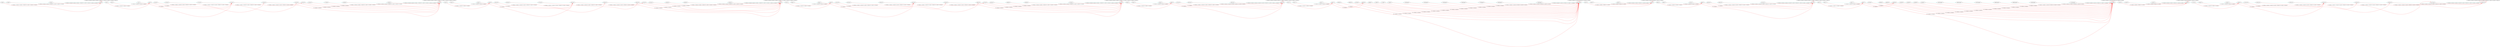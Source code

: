 digraph G { 
rankdir=LR 
"1:(f m7)"; 
"2:(f m7)"; 
"3:(f m7)"; 
"4:(f m7)"; 
"5:(g 7)"; 
"6:(g 7)"; 
"7:(g 7)"; 
"8:(g 7)"; 
"9:(c m7)"; 
"10:(c m7)"; 
"11:(c m7)"; 
"12:(c m7)"; 
"13:(c m7)"; 
"14:(c m7)"; 
"15:(c m7)"; 
"16:(c m7)"; 
"17:(f m7)"; 
"18:(f m7)"; 
"19:(f m7)"; 
"20:(f m7)"; 
"21:(g 7)"; 
"22:(g 7)"; 
"23:(g 7)"; 
"24:(g 7)"; 
"25:(c m7)"; 
"26:(c m7)"; 
"27:(c m7)"; 
"28:(c m7)"; 
"29:(c m7)"; 
"30:(c m7)"; 
"31:(c m7)"; 
"32:(c m7)"; 
"33:(f m7)"; 
"34:(f m7)"; 
"35:(f m7)"; 
"36:(f m7)"; 
"37:(g 7)"; 
"38:(g 7)"; 
"39:(g 7)"; 
"40:(g 7)"; 
"41:(c m7)"; 
"42:(c m7)"; 
"43:(c m7)"; 
"44:(c m7)"; 
"45:(c m7)"; 
"46:(c m7)"; 
"47:(c m7)"; 
"48:(c m7)"; 
"49:(f m7)"; 
"50:(f m7)"; 
"51:(f m7)"; 
"52:(f m7)"; 
"53:(g 7)"; 
"54:(g 7)"; 
"55:(g 7)"; 
"56:(g 7)"; 
"57:(c m7)"; 
"58:(c m7)"; 
"59:(c m7)"; 
"60:(c m7)"; 
"61:(c 7)"; 
"62:(c 7)"; 
"63:(c 7)"; 
"64:(c 7)"; 
"65:(f m7)"; 
"66:(f m7)"; 
"67:(f m7)"; 
"68:(f m7)"; 
"69:(bb 7)"; 
"70:(bb 7)"; 
"71:(bb 7)"; 
"72:(bb 7)"; 
"73:(eb maj7)"; 
"74:(eb maj7)"; 
"75:(eb maj7)"; 
"76:(eb maj7)"; 
"77:(ab maj7)"; 
"78:(ab maj7)"; 
"79:(ab maj7)"; 
"80:(ab maj7)"; 
"81:(d 7)"; 
"82:(d 7)"; 
"83:(d 7)"; 
"84:(d 7)"; 
"85:(g 7)"; 
"86:(g 7)"; 
"87:(g 7)"; 
"88:(g 7)"; 
"89:(c m7)"; 
"90:(c m7)"; 
"91:(c m7)"; 
"92:(c m7)"; 
"93:(c 7)"; 
"94:(c 7)"; 
"95:(c 7)"; 
"96:(c 7)"; 
"97:(f m7)"; 
"98:(f m7)"; 
"99:(f m7)"; 
"100:(f m7)"; 
"101:(bb 7)"; 
"102:(bb 7)"; 
"103:(bb 7)"; 
"104:(bb 7)"; 
"105:(eb maj7)"; 
"106:(eb maj7)"; 
"107:(eb maj7)"; 
"108:(eb maj7)"; 
"109:(ab maj7)"; 
"110:(ab maj7)"; 
"111:(ab maj7)"; 
"112:(ab maj7)"; 
"113:(d 7)"; 
"114:(d 7)"; 
"115:(d 7)"; 
"116:(d 7)"; 
"117:(g 7)"; 
"118:(g 7)"; 
"119:(g 7)"; 
"120:(g 7)"; 
"121:(c m7)"; 
"122:(c m7)"; 
"123:(c m7)"; 
"124:(c m7)"; 
"125:(c m7)"; 
"126:(c m7)"; 
"127:(c m7)"; 
"128:(c m7)"; 
"1:(f m7)" -> "2:(f m7)" [color="turquoise", constraint=true];
"2:(f m7)" -> "3:(f m7)" [color="turquoise", constraint=true];
"3:(f m7)" -> "4:(f m7)" [color="turquoise", constraint=true];
"4:(f m7)" -> "5:(g 7)" [color="turquoise", constraint=true];
"5:(g 7)" -> "6:(g 7)" [color="turquoise", constraint=true];
"6:(g 7)" -> "7:(g 7)" [color="turquoise", constraint=true];
"7:(g 7)" -> "8:(g 7)" [color="turquoise", constraint=true];
"8:(g 7)" -> "9:(c m7)" [color="turquoise", constraint=true];
"9:(c m7)" -> "10:(c m7)" [color="turquoise", constraint=true];
"10:(c m7)" -> "11:(c m7)" [color="turquoise", constraint=true];
"11:(c m7)" -> "12:(c m7)" [color="turquoise", constraint=true];
"12:(c m7)" -> "13:(c m7)" [color="turquoise", constraint=true];
"13:(c m7)" -> "14:(c m7)" [color="turquoise", constraint=true];
"14:(c m7)" -> "15:(c m7)" [color="turquoise", constraint=true];
"15:(c m7)" -> "16:(c m7)" [color="turquoise", constraint=true];
"16:(c m7)" -> "17:(f m7)" [color="turquoise", constraint=true];
"17:(f m7)" -> "18:(f m7)" [color="turquoise", constraint=true];
"18:(f m7)" -> "19:(f m7)" [color="turquoise", constraint=true];
"19:(f m7)" -> "20:(f m7)" [color="turquoise", constraint=true];
"20:(f m7)" -> "21:(g 7)" [color="turquoise", constraint=true];
"21:(g 7)" -> "22:(g 7)" [color="turquoise", constraint=true];
"22:(g 7)" -> "23:(g 7)" [color="turquoise", constraint=true];
"23:(g 7)" -> "24:(g 7)" [color="turquoise", constraint=true];
"24:(g 7)" -> "25:(c m7)" [color="turquoise", constraint=true];
"25:(c m7)" -> "26:(c m7)" [color="turquoise", constraint=true];
"26:(c m7)" -> "27:(c m7)" [color="turquoise", constraint=true];
"27:(c m7)" -> "28:(c m7)" [color="turquoise", constraint=true];
"28:(c m7)" -> "29:(c m7)" [color="turquoise", constraint=true];
"29:(c m7)" -> "30:(c m7)" [color="turquoise", constraint=true];
"30:(c m7)" -> "31:(c m7)" [color="turquoise", constraint=true];
"31:(c m7)" -> "32:(c m7)" [color="turquoise", constraint=true];
"32:(c m7)" -> "33:(f m7)" [color="turquoise", constraint=true];
"33:(f m7)" -> "34:(f m7)" [color="turquoise", constraint=true];
"34:(f m7)" -> "35:(f m7)" [color="turquoise", constraint=true];
"35:(f m7)" -> "36:(f m7)" [color="turquoise", constraint=true];
"36:(f m7)" -> "37:(g 7)" [color="turquoise", constraint=true];
"37:(g 7)" -> "38:(g 7)" [color="turquoise", constraint=true];
"38:(g 7)" -> "39:(g 7)" [color="turquoise", constraint=true];
"39:(g 7)" -> "40:(g 7)" [color="turquoise", constraint=true];
"40:(g 7)" -> "41:(c m7)" [color="turquoise", constraint=true];
"41:(c m7)" -> "42:(c m7)" [color="turquoise", constraint=true];
"42:(c m7)" -> "43:(c m7)" [color="turquoise", constraint=true];
"43:(c m7)" -> "44:(c m7)" [color="turquoise", constraint=true];
"44:(c m7)" -> "45:(c m7)" [color="turquoise", constraint=true];
"45:(c m7)" -> "46:(c m7)" [color="turquoise", constraint=true];
"46:(c m7)" -> "47:(c m7)" [color="turquoise", constraint=true];
"47:(c m7)" -> "48:(c m7)" [color="turquoise", constraint=true];
"48:(c m7)" -> "49:(f m7)" [color="turquoise", constraint=true];
"49:(f m7)" -> "50:(f m7)" [color="turquoise", constraint=true];
"50:(f m7)" -> "51:(f m7)" [color="turquoise", constraint=true];
"51:(f m7)" -> "52:(f m7)" [color="turquoise", constraint=true];
"52:(f m7)" -> "53:(g 7)" [color="turquoise", constraint=true];
"53:(g 7)" -> "54:(g 7)" [color="turquoise", constraint=true];
"54:(g 7)" -> "55:(g 7)" [color="turquoise", constraint=true];
"55:(g 7)" -> "56:(g 7)" [color="turquoise", constraint=true];
"56:(g 7)" -> "57:(c m7)" [color="turquoise", constraint=true];
"57:(c m7)" -> "58:(c m7)" [color="turquoise", constraint=true];
"58:(c m7)" -> "59:(c m7)" [color="turquoise", constraint=true];
"59:(c m7)" -> "60:(c m7)" [color="turquoise", constraint=true];
"60:(c m7)" -> "61:(c 7)" [color="turquoise", constraint=true];
"61:(c 7)" -> "62:(c 7)" [color="turquoise", constraint=true];
"62:(c 7)" -> "63:(c 7)" [color="turquoise", constraint=true];
"63:(c 7)" -> "64:(c 7)" [color="turquoise", constraint=true];
"64:(c 7)" -> "65:(f m7)" [color="turquoise", constraint=true];
"65:(f m7)" -> "66:(f m7)" [color="turquoise", constraint=true];
"66:(f m7)" -> "67:(f m7)" [color="turquoise", constraint=true];
"67:(f m7)" -> "68:(f m7)" [color="turquoise", constraint=true];
"68:(f m7)" -> "69:(bb 7)" [color="turquoise", constraint=true];
"69:(bb 7)" -> "70:(bb 7)" [color="turquoise", constraint=true];
"70:(bb 7)" -> "71:(bb 7)" [color="turquoise", constraint=true];
"71:(bb 7)" -> "72:(bb 7)" [color="turquoise", constraint=true];
"72:(bb 7)" -> "73:(eb maj7)" [color="turquoise", constraint=true];
"73:(eb maj7)" -> "74:(eb maj7)" [color="turquoise", constraint=true];
"74:(eb maj7)" -> "75:(eb maj7)" [color="turquoise", constraint=true];
"75:(eb maj7)" -> "76:(eb maj7)" [color="turquoise", constraint=true];
"76:(eb maj7)" -> "77:(ab maj7)" [color="turquoise", constraint=true];
"77:(ab maj7)" -> "78:(ab maj7)" [color="turquoise", constraint=true];
"78:(ab maj7)" -> "79:(ab maj7)" [color="turquoise", constraint=true];
"79:(ab maj7)" -> "80:(ab maj7)" [color="turquoise", constraint=true];
"80:(ab maj7)" -> "81:(d 7)" [color="turquoise", constraint=true];
"81:(d 7)" -> "82:(d 7)" [color="turquoise", constraint=true];
"82:(d 7)" -> "83:(d 7)" [color="turquoise", constraint=true];
"83:(d 7)" -> "84:(d 7)" [color="turquoise", constraint=true];
"84:(d 7)" -> "85:(g 7)" [color="turquoise", constraint=true];
"85:(g 7)" -> "86:(g 7)" [color="turquoise", constraint=true];
"86:(g 7)" -> "87:(g 7)" [color="turquoise", constraint=true];
"87:(g 7)" -> "88:(g 7)" [color="turquoise", constraint=true];
"88:(g 7)" -> "89:(c m7)" [color="turquoise", constraint=true];
"89:(c m7)" -> "90:(c m7)" [color="turquoise", constraint=true];
"90:(c m7)" -> "91:(c m7)" [color="turquoise", constraint=true];
"91:(c m7)" -> "92:(c m7)" [color="turquoise", constraint=true];
"92:(c m7)" -> "93:(c 7)" [color="turquoise", constraint=true];
"93:(c 7)" -> "94:(c 7)" [color="turquoise", constraint=true];
"94:(c 7)" -> "95:(c 7)" [color="turquoise", constraint=true];
"95:(c 7)" -> "96:(c 7)" [color="turquoise", constraint=true];
"96:(c 7)" -> "97:(f m7)" [color="turquoise", constraint=true];
"97:(f m7)" -> "98:(f m7)" [color="turquoise", constraint=true];
"98:(f m7)" -> "99:(f m7)" [color="turquoise", constraint=true];
"99:(f m7)" -> "100:(f m7)" [color="turquoise", constraint=true];
"100:(f m7)" -> "101:(bb 7)" [color="turquoise", constraint=true];
"101:(bb 7)" -> "102:(bb 7)" [color="turquoise", constraint=true];
"102:(bb 7)" -> "103:(bb 7)" [color="turquoise", constraint=true];
"103:(bb 7)" -> "104:(bb 7)" [color="turquoise", constraint=true];
"104:(bb 7)" -> "105:(eb maj7)" [color="turquoise", constraint=true];
"105:(eb maj7)" -> "106:(eb maj7)" [color="turquoise", constraint=true];
"106:(eb maj7)" -> "107:(eb maj7)" [color="turquoise", constraint=true];
"107:(eb maj7)" -> "108:(eb maj7)" [color="turquoise", constraint=true];
"108:(eb maj7)" -> "109:(ab maj7)" [color="turquoise", constraint=true];
"109:(ab maj7)" -> "110:(ab maj7)" [color="turquoise", constraint=true];
"110:(ab maj7)" -> "111:(ab maj7)" [color="turquoise", constraint=true];
"111:(ab maj7)" -> "112:(ab maj7)" [color="turquoise", constraint=true];
"112:(ab maj7)" -> "113:(d 7)" [color="turquoise", constraint=true];
"113:(d 7)" -> "114:(d 7)" [color="turquoise", constraint=true];
"114:(d 7)" -> "115:(d 7)" [color="turquoise", constraint=true];
"115:(d 7)" -> "116:(d 7)" [color="turquoise", constraint=true];
"116:(d 7)" -> "117:(g 7)" [color="turquoise", constraint=true];
"117:(g 7)" -> "118:(g 7)" [color="turquoise", constraint=true];
"118:(g 7)" -> "119:(g 7)" [color="turquoise", constraint=true];
"119:(g 7)" -> "120:(g 7)" [color="turquoise", constraint=true];
"120:(g 7)" -> "121:(c m7)" [color="turquoise", constraint=true];
"121:(c m7)" -> "122:(c m7)" [color="turquoise", constraint=true];
"122:(c m7)" -> "123:(c m7)" [color="turquoise", constraint=true];
"123:(c m7)" -> "124:(c m7)" [color="turquoise", constraint=true];
"124:(c m7)" -> "125:(c m7)" [color="turquoise", constraint=true];
"125:(c m7)" -> "126:(c m7)" [color="turquoise", constraint=true];
"126:(c m7)" -> "127:(c m7)" [color="turquoise", constraint=true];
"127:(c m7)" -> "128:(c m7)" [color="turquoise", constraint=true];
"1:(f m7)" -> "4:(f m7)" [label="4 ( t=6/nb=1 t=5/nb=2 t=4/nb=1 t=0/nb=3 t=-1/nb=1 t=-4/nb=1 t=-5/nb=3)" , color="red", constraint=false];
"2:(f m7)" -> "4:(f m7)" [label="3 ( t=6/nb=2 t=5/nb=4 t=4/nb=2 t=0/nb=6 t=-1/nb=2 t=-4/nb=2 t=-5/nb=6)" , color="red", constraint=false];
"3:(f m7)" -> "4:(f m7)" [label="2 ( t=6/nb=3 t=5/nb=6 t=4/nb=3 t=3/nb=1 t=0/nb=9 t=-1/nb=3 t=-2/nb=2 t=-4/nb=4 t=-5/nb=9)" , color="red", constraint=false];
"4:(f m7)" -> "4:(f m7)" [label="1 ( t=6/nb=4 t=5/nb=8 t=4/nb=4 t=3/nb=2 t=0/nb=12 t=-1/nb=4 t=-2/nb=4 t=-4/nb=6 t=-5/nb=12)" , color="red", constraint=false];
"5:(g 7)" -> "8:(g 7)" [label="4 ( t=5/nb=1 t=4/nb=3 t=-3/nb=1 t=-4/nb=1)" , color="red", constraint=false];
"6:(g 7)" -> "8:(g 7)" [label="3 ( t=5/nb=2 t=4/nb=6 t=-3/nb=2 t=-4/nb=2)" , color="red", constraint=false];
"7:(g 7)" -> "12:(c m7)" [label="6 ( t=-5/nb=1)" , color="red", constraint=false];
"8:(g 7)" -> "12:(c m7)" [label="5 ( t=-5/nb=1)" , color="red", constraint=false];
"9:(c m7)" -> "12:(c m7)" [label="4 ( t=6/nb=1 t=3/nb=1 t=2/nb=3 t=1/nb=1 t=0/nb=2 t=-1/nb=1 t=-5/nb=3)" , color="red", constraint=false];
"10:(c m7)" -> "13:(c m7)" [label="4 ( t=6/nb=1 t=3/nb=1 t=2/nb=3 t=1/nb=1 t=0/nb=2 t=-1/nb=1 t=-5/nb=3)" , color="red", constraint=false];
"11:(c m7)" -> "14:(c m7)" [label="4 ( t=6/nb=1 t=3/nb=1 t=2/nb=3 t=1/nb=1 t=0/nb=2 t=-1/nb=1 t=-5/nb=3)" , color="red", constraint=false];
"12:(c m7)" -> "15:(c m7)" [label="4 ( t=6/nb=1 t=3/nb=1 t=2/nb=3 t=1/nb=1 t=0/nb=2 t=-1/nb=1 t=-5/nb=3)" , color="red", constraint=false];
"13:(c m7)" -> "20:(f m7)" [label="8 ( t=0/nb=1 t=-5/nb=2)" , color="red", constraint=false];
"14:(c m7)" -> "20:(f m7)" [label="7 ( t=0/nb=1 t=-5/nb=2)" , color="red", constraint=false];
"15:(c m7)" -> "20:(f m7)" [label="6 ( t=0/nb=1 t=-5/nb=2)" , color="red", constraint=false];
"16:(c m7)" -> "20:(f m7)" [label="5 ( t=0/nb=1 t=-5/nb=2)" , color="red", constraint=false];
"17:(f m7)" -> "20:(f m7)" [label="4 ( t=6/nb=1 t=5/nb=2 t=4/nb=1 t=0/nb=3 t=-1/nb=1 t=-4/nb=1 t=-5/nb=3)" , color="red", constraint=false];
"18:(f m7)" -> "20:(f m7)" [label="3 ( t=6/nb=2 t=5/nb=4 t=4/nb=2 t=0/nb=6 t=-1/nb=2 t=-4/nb=2 t=-5/nb=6)" , color="red", constraint=false];
"19:(f m7)" -> "20:(f m7)" [label="2 ( t=6/nb=3 t=5/nb=6 t=4/nb=3 t=3/nb=1 t=0/nb=9 t=-1/nb=3 t=-2/nb=2 t=-4/nb=4 t=-5/nb=9)" , color="red", constraint=false];
"20:(f m7)" -> "20:(f m7)" [label="1 ( t=6/nb=4 t=5/nb=8 t=4/nb=4 t=3/nb=2 t=0/nb=12 t=-1/nb=4 t=-2/nb=4 t=-4/nb=6 t=-5/nb=12)" , color="red", constraint=false];
"21:(g 7)" -> "24:(g 7)" [label="4 ( t=5/nb=1 t=4/nb=3 t=-3/nb=1 t=-4/nb=1)" , color="red", constraint=false];
"22:(g 7)" -> "24:(g 7)" [label="3 ( t=5/nb=2 t=4/nb=6 t=-3/nb=2 t=-4/nb=2)" , color="red", constraint=false];
"23:(g 7)" -> "28:(c m7)" [label="6 ( t=-5/nb=1)" , color="red", constraint=false];
"24:(g 7)" -> "28:(c m7)" [label="5 ( t=-5/nb=1)" , color="red", constraint=false];
"25:(c m7)" -> "28:(c m7)" [label="4 ( t=6/nb=1 t=3/nb=1 t=2/nb=3 t=1/nb=1 t=0/nb=2 t=-1/nb=1 t=-5/nb=3)" , color="red", constraint=false];
"26:(c m7)" -> "29:(c m7)" [label="4 ( t=6/nb=1 t=3/nb=1 t=2/nb=3 t=1/nb=1 t=0/nb=2 t=-1/nb=1 t=-5/nb=3)" , color="red", constraint=false];
"27:(c m7)" -> "30:(c m7)" [label="4 ( t=6/nb=1 t=3/nb=1 t=2/nb=3 t=1/nb=1 t=0/nb=2 t=-1/nb=1 t=-5/nb=3)" , color="red", constraint=false];
"28:(c m7)" -> "31:(c m7)" [label="4 ( t=6/nb=1 t=3/nb=1 t=2/nb=3 t=1/nb=1 t=0/nb=2 t=-1/nb=1 t=-5/nb=3)" , color="red", constraint=false];
"29:(c m7)" -> "36:(f m7)" [label="8 ( t=0/nb=1 t=-5/nb=2)" , color="red", constraint=false];
"30:(c m7)" -> "36:(f m7)" [label="7 ( t=0/nb=1 t=-5/nb=2)" , color="red", constraint=false];
"31:(c m7)" -> "36:(f m7)" [label="6 ( t=0/nb=1 t=-5/nb=2)" , color="red", constraint=false];
"32:(c m7)" -> "36:(f m7)" [label="5 ( t=0/nb=1 t=-5/nb=2)" , color="red", constraint=false];
"33:(f m7)" -> "36:(f m7)" [label="4 ( t=6/nb=1 t=5/nb=2 t=4/nb=1 t=0/nb=3 t=-1/nb=1 t=-4/nb=1 t=-5/nb=3)" , color="red", constraint=false];
"34:(f m7)" -> "36:(f m7)" [label="3 ( t=6/nb=2 t=5/nb=4 t=4/nb=2 t=0/nb=6 t=-1/nb=2 t=-4/nb=2 t=-5/nb=6)" , color="red", constraint=false];
"35:(f m7)" -> "36:(f m7)" [label="2 ( t=6/nb=3 t=5/nb=6 t=4/nb=3 t=3/nb=1 t=0/nb=9 t=-1/nb=3 t=-2/nb=2 t=-4/nb=4 t=-5/nb=9)" , color="red", constraint=false];
"36:(f m7)" -> "36:(f m7)" [label="1 ( t=6/nb=4 t=5/nb=8 t=4/nb=4 t=3/nb=2 t=0/nb=12 t=-1/nb=4 t=-2/nb=4 t=-4/nb=6 t=-5/nb=12)" , color="red", constraint=false];
"37:(g 7)" -> "40:(g 7)" [label="4 ( t=5/nb=1 t=4/nb=3 t=-3/nb=1 t=-4/nb=1)" , color="red", constraint=false];
"38:(g 7)" -> "40:(g 7)" [label="3 ( t=5/nb=2 t=4/nb=6 t=-3/nb=2 t=-4/nb=2)" , color="red", constraint=false];
"39:(g 7)" -> "44:(c m7)" [label="6 ( t=-5/nb=1)" , color="red", constraint=false];
"40:(g 7)" -> "44:(c m7)" [label="5 ( t=-5/nb=1)" , color="red", constraint=false];
"41:(c m7)" -> "44:(c m7)" [label="4 ( t=6/nb=1 t=3/nb=1 t=2/nb=3 t=1/nb=1 t=0/nb=2 t=-1/nb=1 t=-5/nb=3)" , color="red", constraint=false];
"42:(c m7)" -> "45:(c m7)" [label="4 ( t=6/nb=1 t=3/nb=1 t=2/nb=3 t=1/nb=1 t=0/nb=2 t=-1/nb=1 t=-5/nb=3)" , color="red", constraint=false];
"43:(c m7)" -> "46:(c m7)" [label="4 ( t=6/nb=1 t=3/nb=1 t=2/nb=3 t=1/nb=1 t=0/nb=2 t=-1/nb=1 t=-5/nb=3)" , color="red", constraint=false];
"44:(c m7)" -> "47:(c m7)" [label="4 ( t=6/nb=1 t=3/nb=1 t=2/nb=3 t=1/nb=1 t=0/nb=2 t=-1/nb=1 t=-5/nb=3)" , color="red", constraint=false];
"45:(c m7)" -> "52:(f m7)" [label="8 ( t=0/nb=1 t=-5/nb=2)" , color="red", constraint=false];
"46:(c m7)" -> "52:(f m7)" [label="7 ( t=0/nb=1 t=-5/nb=2)" , color="red", constraint=false];
"47:(c m7)" -> "52:(f m7)" [label="6 ( t=0/nb=1 t=-5/nb=2)" , color="red", constraint=false];
"48:(c m7)" -> "52:(f m7)" [label="5 ( t=0/nb=1 t=-5/nb=2)" , color="red", constraint=false];
"49:(f m7)" -> "52:(f m7)" [label="4 ( t=6/nb=1 t=5/nb=2 t=4/nb=1 t=0/nb=3 t=-1/nb=1 t=-4/nb=1 t=-5/nb=3)" , color="red", constraint=false];
"50:(f m7)" -> "52:(f m7)" [label="3 ( t=6/nb=2 t=5/nb=4 t=4/nb=2 t=0/nb=6 t=-1/nb=2 t=-4/nb=2 t=-5/nb=6)" , color="red", constraint=false];
"51:(f m7)" -> "52:(f m7)" [label="2 ( t=6/nb=3 t=5/nb=6 t=4/nb=3 t=3/nb=1 t=0/nb=9 t=-1/nb=3 t=-2/nb=2 t=-4/nb=4 t=-5/nb=9)" , color="red", constraint=false];
"52:(f m7)" -> "52:(f m7)" [label="1 ( t=6/nb=4 t=5/nb=8 t=4/nb=4 t=3/nb=2 t=0/nb=12 t=-1/nb=4 t=-2/nb=4 t=-4/nb=6 t=-5/nb=12)" , color="red", constraint=false];
"53:(g 7)" -> "56:(g 7)" [label="4 ( t=5/nb=1 t=4/nb=3 t=-3/nb=1 t=-4/nb=1)" , color="red", constraint=false];
"54:(g 7)" -> "56:(g 7)" [label="3 ( t=5/nb=2 t=4/nb=6 t=-3/nb=2 t=-4/nb=2)" , color="red", constraint=false];
"55:(g 7)" -> "60:(c m7)" [label="6 ( t=-5/nb=1)" , color="red", constraint=false];
"56:(g 7)" -> "60:(c m7)" [label="5 ( t=-5/nb=1)" , color="red", constraint=false];
"57:(c m7)" -> "60:(c m7)" [label="4 ( t=6/nb=1 t=3/nb=1 t=2/nb=3 t=1/nb=1 t=0/nb=2 t=-1/nb=1 t=-5/nb=3)" , color="red", constraint=false];
"58:(c m7)" -> "60:(c m7)" [label="3 ( t=6/nb=2 t=3/nb=2 t=2/nb=6 t=1/nb=2 t=0/nb=4 t=-1/nb=2 t=-5/nb=6)" , color="red", constraint=false];
"59:(c m7)" -> "60:(c m7)" [label="2 ( t=6/nb=3 t=5/nb=2 t=3/nb=4 t=2/nb=9 t=1/nb=3 t=0/nb=6 t=-1/nb=3 t=-2/nb=1 t=-5/nb=9)" , color="red", constraint=false];
"60:(c m7)" -> "60:(c m7)" [label="1 ( t=6/nb=4 t=5/nb=4 t=3/nb=6 t=2/nb=12 t=1/nb=4 t=0/nb=8 t=-1/nb=4 t=-2/nb=2 t=-5/nb=12)" , color="red", constraint=false];
"61:(c 7)" -> "64:(c 7)" [label="4 ( t=2/nb=1 t=1/nb=1 t=-2/nb=1 t=-3/nb=3)" , color="red", constraint=false];
"62:(c 7)" -> "64:(c 7)" [label="3 ( t=2/nb=2 t=1/nb=2 t=-2/nb=2 t=-3/nb=6)" , color="red", constraint=false];
"63:(c 7)" -> "68:(f m7)" [label="6 ( t=0/nb=1)" , color="red", constraint=false];
"64:(c 7)" -> "68:(f m7)" [label="5 ( t=0/nb=1)" , color="red", constraint=false];
"65:(f m7)" -> "80:(ab maj7)" [label="16 ( t=0/nb=1 t=-5/nb=2)" , color="red", constraint=false];
"66:(f m7)" -> "80:(ab maj7)" [label="15 ( t=0/nb=1 t=-5/nb=2)" , color="red", constraint=false];
"67:(f m7)" -> "80:(ab maj7)" [label="14 ( t=0/nb=1 t=-5/nb=2)" , color="red", constraint=false];
"68:(f m7)" -> "80:(ab maj7)" [label="13 ( t=0/nb=1 t=-5/nb=2)" , color="red", constraint=false];
"69:(bb 7)" -> "80:(ab maj7)" [label="12 ( t=0/nb=1 t=-5/nb=2)" , color="red", constraint=false];
"70:(bb 7)" -> "80:(ab maj7)" [label="11 ( t=0/nb=1 t=-5/nb=2)" , color="red", constraint=false];
"71:(bb 7)" -> "80:(ab maj7)" [label="10 ( t=0/nb=1 t=-5/nb=2)" , color="red", constraint=false];
"72:(bb 7)" -> "80:(ab maj7)" [label="9 ( t=0/nb=1 t=-5/nb=2)" , color="red", constraint=false];
"73:(eb maj7)" -> "80:(ab maj7)" [label="8 ( t=0/nb=1 t=-5/nb=2)" , color="red", constraint=false];
"74:(eb maj7)" -> "80:(ab maj7)" [label="7 ( t=0/nb=1 t=-5/nb=2)" , color="red", constraint=false];
"75:(eb maj7)" -> "80:(ab maj7)" [label="6 ( t=0/nb=1 t=-5/nb=2)" , color="red", constraint=false];
"76:(eb maj7)" -> "80:(ab maj7)" [label="5 ( t=0/nb=1 t=-5/nb=2)" , color="red", constraint=false];
"77:(ab maj7)" -> "80:(ab maj7)" [label="4 ( t=5/nb=1 t=4/nb=1 t=1/nb=10 t=0/nb=4 t=-4/nb=5 t=-5/nb=2)" , color="red", constraint=false];
"78:(ab maj7)" -> "80:(ab maj7)" [label="3 ( t=5/nb=2 t=4/nb=2 t=1/nb=12 t=0/nb=8 t=-4/nb=6 t=-5/nb=4)" , color="red", constraint=false];
"79:(ab maj7)" -> "80:(ab maj7)" [label="2 ( t=5/nb=3 t=4/nb=3 t=1/nb=14 t=0/nb=12 t=-4/nb=7 t=-5/nb=6)" , color="red", constraint=false];
"80:(ab maj7)" -> "80:(ab maj7)" [label="1 ( t=5/nb=4 t=4/nb=4 t=1/nb=16 t=0/nb=16 t=-4/nb=8 t=-5/nb=8)" , color="red", constraint=false];
"81:(d 7)" -> "84:(d 7)" [label="4 ( t=4/nb=1 t=3/nb=1 t=0/nb=1 t=-1/nb=3)" , color="red", constraint=false];
"82:(d 7)" -> "84:(d 7)" [label="3 ( t=4/nb=2 t=3/nb=2 t=0/nb=2 t=-1/nb=6)" , color="red", constraint=false];
"83:(d 7)" -> "84:(d 7)" [label="2 ( t=4/nb=3 t=3/nb=3 t=2/nb=2 t=0/nb=4 t=-1/nb=9 t=-5/nb=1)" , color="red", constraint=false];
"84:(d 7)" -> "84:(d 7)" [label="1 ( t=4/nb=4 t=3/nb=4 t=2/nb=4 t=0/nb=6 t=-1/nb=12 t=-5/nb=2)" , color="red", constraint=false];
"85:(g 7)" -> "88:(g 7)" [label="4 ( t=5/nb=1 t=4/nb=3 t=-3/nb=1 t=-4/nb=1)" , color="red", constraint=false];
"86:(g 7)" -> "88:(g 7)" [label="3 ( t=5/nb=2 t=4/nb=6 t=-3/nb=2 t=-4/nb=2)" , color="red", constraint=false];
"87:(g 7)" -> "92:(c m7)" [label="6 ( t=-5/nb=1)" , color="red", constraint=false];
"88:(g 7)" -> "92:(c m7)" [label="5 ( t=-5/nb=1)" , color="red", constraint=false];
"89:(c m7)" -> "92:(c m7)" [label="4 ( t=6/nb=1 t=3/nb=1 t=2/nb=3 t=1/nb=1 t=0/nb=2 t=-1/nb=1 t=-5/nb=3)" , color="red", constraint=false];
"90:(c m7)" -> "92:(c m7)" [label="3 ( t=6/nb=2 t=3/nb=2 t=2/nb=6 t=1/nb=2 t=0/nb=4 t=-1/nb=2 t=-5/nb=6)" , color="red", constraint=false];
"91:(c m7)" -> "92:(c m7)" [label="2 ( t=6/nb=3 t=5/nb=2 t=3/nb=4 t=2/nb=9 t=1/nb=3 t=0/nb=6 t=-1/nb=3 t=-2/nb=1 t=-5/nb=9)" , color="red", constraint=false];
"92:(c m7)" -> "92:(c m7)" [label="1 ( t=6/nb=4 t=5/nb=4 t=3/nb=6 t=2/nb=12 t=1/nb=4 t=0/nb=8 t=-1/nb=4 t=-2/nb=2 t=-5/nb=12)" , color="red", constraint=false];
"93:(c 7)" -> "96:(c 7)" [label="4 ( t=2/nb=1 t=1/nb=1 t=-2/nb=1 t=-3/nb=3)" , color="red", constraint=false];
"94:(c 7)" -> "96:(c 7)" [label="3 ( t=2/nb=2 t=1/nb=2 t=-2/nb=2 t=-3/nb=6)" , color="red", constraint=false];
"95:(c 7)" -> "100:(f m7)" [label="6 ( t=0/nb=1)" , color="red", constraint=false];
"96:(c 7)" -> "100:(f m7)" [label="5 ( t=0/nb=1)" , color="red", constraint=false];
"97:(f m7)" -> "112:(ab maj7)" [label="16 ( t=0/nb=1 t=-5/nb=2)" , color="red", constraint=false];
"98:(f m7)" -> "112:(ab maj7)" [label="15 ( t=0/nb=1 t=-5/nb=2)" , color="red", constraint=false];
"99:(f m7)" -> "112:(ab maj7)" [label="14 ( t=0/nb=1 t=-5/nb=2)" , color="red", constraint=false];
"100:(f m7)" -> "112:(ab maj7)" [label="13 ( t=0/nb=1 t=-5/nb=2)" , color="red", constraint=false];
"101:(bb 7)" -> "112:(ab maj7)" [label="12 ( t=0/nb=1 t=-5/nb=2)" , color="red", constraint=false];
"102:(bb 7)" -> "112:(ab maj7)" [label="11 ( t=0/nb=1 t=-5/nb=2)" , color="red", constraint=false];
"103:(bb 7)" -> "112:(ab maj7)" [label="10 ( t=0/nb=1 t=-5/nb=2)" , color="red", constraint=false];
"104:(bb 7)" -> "112:(ab maj7)" [label="9 ( t=0/nb=1 t=-5/nb=2)" , color="red", constraint=false];
"105:(eb maj7)" -> "112:(ab maj7)" [label="8 ( t=0/nb=1 t=-5/nb=2)" , color="red", constraint=false];
"106:(eb maj7)" -> "112:(ab maj7)" [label="7 ( t=0/nb=1 t=-5/nb=2)" , color="red", constraint=false];
"107:(eb maj7)" -> "112:(ab maj7)" [label="6 ( t=0/nb=1 t=-5/nb=2)" , color="red", constraint=false];
"108:(eb maj7)" -> "112:(ab maj7)" [label="5 ( t=0/nb=1 t=-5/nb=2)" , color="red", constraint=false];
"109:(ab maj7)" -> "112:(ab maj7)" [label="4 ( t=5/nb=1 t=4/nb=1 t=1/nb=10 t=0/nb=4 t=-4/nb=5 t=-5/nb=2)" , color="red", constraint=false];
"110:(ab maj7)" -> "112:(ab maj7)" [label="3 ( t=5/nb=2 t=4/nb=2 t=1/nb=12 t=0/nb=8 t=-4/nb=6 t=-5/nb=4)" , color="red", constraint=false];
"111:(ab maj7)" -> "112:(ab maj7)" [label="2 ( t=5/nb=3 t=4/nb=3 t=1/nb=14 t=0/nb=12 t=-4/nb=7 t=-5/nb=6)" , color="red", constraint=false];
"112:(ab maj7)" -> "112:(ab maj7)" [label="1 ( t=5/nb=4 t=4/nb=4 t=1/nb=16 t=0/nb=16 t=-4/nb=8 t=-5/nb=8)" , color="red", constraint=false];
"113:(d 7)" -> "116:(d 7)" [label="4 ( t=4/nb=1 t=3/nb=1 t=0/nb=1 t=-1/nb=3)" , color="red", constraint=false];
"114:(d 7)" -> "116:(d 7)" [label="3 ( t=4/nb=2 t=3/nb=2 t=0/nb=2 t=-1/nb=6)" , color="red", constraint=false];
"115:(d 7)" -> "116:(d 7)" [label="2 ( t=4/nb=3 t=3/nb=3 t=2/nb=2 t=0/nb=4 t=-1/nb=9 t=-5/nb=1)" , color="red", constraint=false];
"116:(d 7)" -> "116:(d 7)" [label="1 ( t=4/nb=4 t=3/nb=4 t=2/nb=4 t=0/nb=6 t=-1/nb=12 t=-5/nb=2)" , color="red", constraint=false];
"117:(g 7)" -> "120:(g 7)" [label="4 ( t=5/nb=1 t=4/nb=3 t=-3/nb=1 t=-4/nb=1)" , color="red", constraint=false];
"118:(g 7)" -> "120:(g 7)" [label="3 ( t=5/nb=2 t=4/nb=6 t=-3/nb=2 t=-4/nb=2)" , color="red", constraint=false];
"119:(g 7)" -> "124:(c m7)" [label="6 ( t=-5/nb=1)" , color="red", constraint=false];
"120:(g 7)" -> "124:(c m7)" [label="5 ( t=-5/nb=1)" , color="red", constraint=false];
"121:(c m7)" -> "124:(c m7)" [label="4 ( t=6/nb=1 t=3/nb=1 t=2/nb=3 t=1/nb=1 t=0/nb=2 t=-1/nb=1 t=-5/nb=3)" , color="red", constraint=false];
"122:(c m7)" -> "125:(c m7)" [label="4 ( t=6/nb=1 t=3/nb=1 t=2/nb=3 t=1/nb=1 t=0/nb=2 t=-1/nb=1 t=-5/nb=3)" , color="red", constraint=false];
"123:(c m7)" -> "126:(c m7)" [label="4 ( t=6/nb=1 t=3/nb=1 t=2/nb=3 t=1/nb=1 t=0/nb=2 t=-1/nb=1 t=-5/nb=3)" , color="red", constraint=false];
"124:(c m7)" -> "127:(c m7)" [label="4 ( t=6/nb=1 t=3/nb=1 t=2/nb=3 t=1/nb=1 t=0/nb=2 t=-1/nb=1 t=-5/nb=3)" , color="red", constraint=false];
"125:(c m7)" -> "128:(c m7)" [label="4 ( t=6/nb=1 t=3/nb=1 t=2/nb=3 t=1/nb=1 t=0/nb=2 t=-1/nb=1 t=-5/nb=3)" , color="red", constraint=false];
"126:(c m7)" -> "128:(c m7)" [label="3 ( t=6/nb=2 t=3/nb=2 t=2/nb=6 t=1/nb=2 t=0/nb=4 t=-1/nb=2 t=-5/nb=6)" , color="red", constraint=false];
"127:(c m7)" -> "128:(c m7)" [label="2 ( t=6/nb=3 t=5/nb=2 t=3/nb=4 t=2/nb=9 t=1/nb=3 t=0/nb=6 t=-1/nb=3 t=-2/nb=1 t=-5/nb=9)" , color="red", constraint=false];
"128:(c m7)" -> "128:(c m7)" [label="1 ( t=6/nb=4 t=5/nb=4 t=3/nb=6 t=2/nb=12 t=1/nb=4 t=0/nb=8 t=-1/nb=4 t=-2/nb=2 t=-5/nb=12)" , color="red", constraint=false];
}